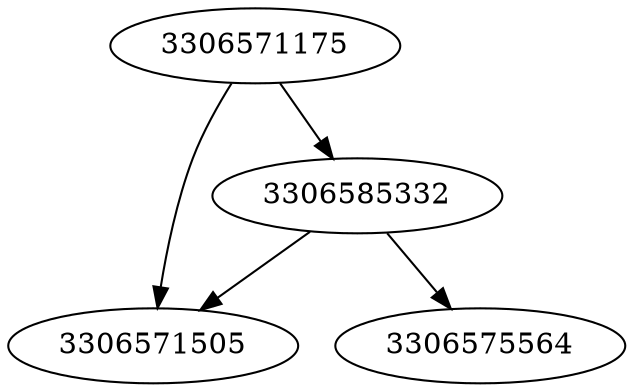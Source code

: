 strict digraph  {
3306571505;
3306575564;
3306585332;
3306571175;
3306585332 -> 3306571505;
3306585332 -> 3306575564;
3306571175 -> 3306585332;
3306571175 -> 3306571505;
}
